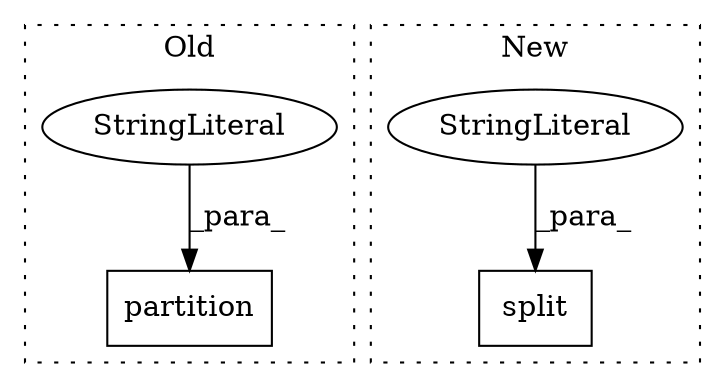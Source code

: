 digraph G {
subgraph cluster0 {
1 [label="partition" a="32" s="25115,25128" l="10,1" shape="box"];
4 [label="StringLiteral" a="45" s="25125" l="3" shape="ellipse"];
label = "Old";
style="dotted";
}
subgraph cluster1 {
2 [label="split" a="32" s="24909,24920" l="6,1" shape="box"];
3 [label="StringLiteral" a="45" s="24915" l="5" shape="ellipse"];
label = "New";
style="dotted";
}
3 -> 2 [label="_para_"];
4 -> 1 [label="_para_"];
}